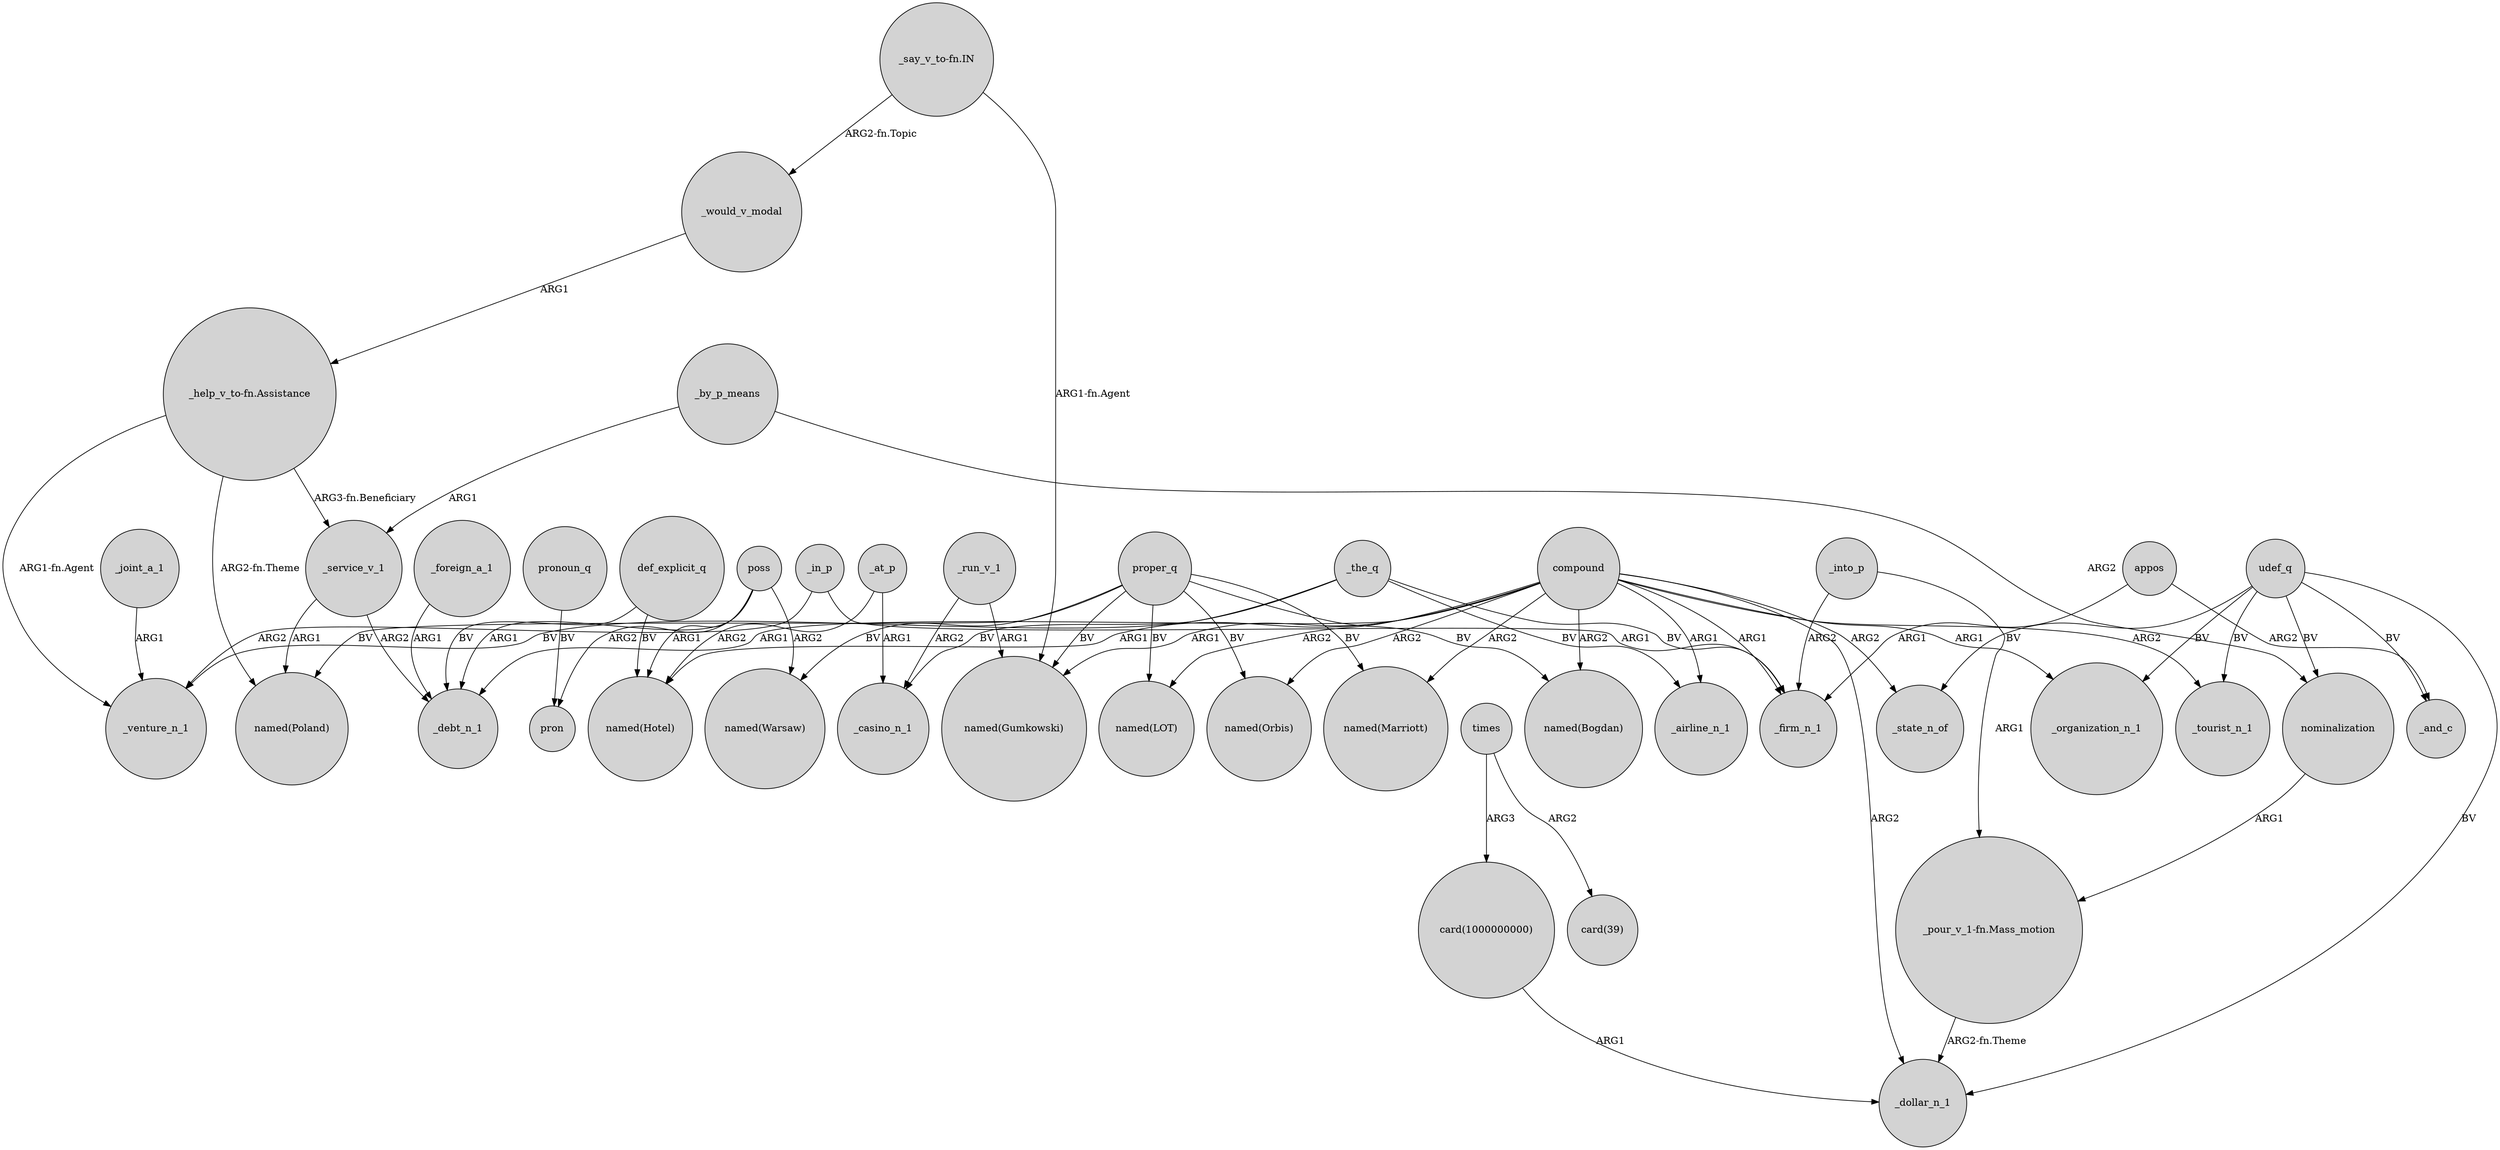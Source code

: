 digraph {
	node [shape=circle style=filled]
	"_say_v_to-fn.IN" -> _would_v_modal [label="ARG2-fn.Topic"]
	_would_v_modal -> "_help_v_to-fn.Assistance" [label=ARG1]
	_joint_a_1 -> _venture_n_1 [label=ARG1]
	_at_p -> "named(Hotel)" [label=ARG2]
	compound -> "named(Marriott)" [label=ARG2]
	compound -> _organization_n_1 [label=ARG1]
	compound -> _debt_n_1 [label=ARG1]
	_by_p_means -> nominalization [label=ARG2]
	poss -> pron [label=ARG2]
	udef_q -> _state_n_of [label=BV]
	compound -> "named(Orbis)" [label=ARG2]
	"_help_v_to-fn.Assistance" -> "named(Poland)" [label="ARG2-fn.Theme"]
	compound -> _state_n_of [label=ARG2]
	def_explicit_q -> "named(Hotel)" [label=BV]
	_at_p -> _casino_n_1 [label=ARG1]
	_the_q -> _casino_n_1 [label=BV]
	compound -> "named(Hotel)" [label=ARG1]
	proper_q -> "named(Marriott)" [label=BV]
	_service_v_1 -> "named(Poland)" [label=ARG1]
	times -> "card(1000000000)" [label=ARG3]
	proper_q -> "named(Poland)" [label=BV]
	udef_q -> _tourist_n_1 [label=BV]
	_into_p -> _firm_n_1 [label=ARG2]
	def_explicit_q -> _debt_n_1 [label=BV]
	pronoun_q -> pron [label=BV]
	"_help_v_to-fn.Assistance" -> _venture_n_1 [label="ARG1-fn.Agent"]
	"_pour_v_1-fn.Mass_motion" -> _dollar_n_1 [label="ARG2-fn.Theme"]
	compound -> _tourist_n_1 [label=ARG2]
	"_help_v_to-fn.Assistance" -> _service_v_1 [label="ARG3-fn.Beneficiary"]
	compound -> "named(Gumkowski)" [label=ARG1]
	appos -> _and_c [label=ARG2]
	_the_q -> _airline_n_1 [label=BV]
	"_say_v_to-fn.IN" -> "named(Gumkowski)" [label="ARG1-fn.Agent"]
	_in_p -> _firm_n_1 [label=ARG1]
	poss -> "named(Hotel)" [label=ARG1]
	nominalization -> "_pour_v_1-fn.Mass_motion" [label=ARG1]
	_the_q -> _venture_n_1 [label=BV]
	_foreign_a_1 -> _debt_n_1 [label=ARG1]
	compound -> _firm_n_1 [label=ARG1]
	udef_q -> nominalization [label=BV]
	compound -> _airline_n_1 [label=ARG1]
	proper_q -> "named(Gumkowski)" [label=BV]
	proper_q -> "named(LOT)" [label=BV]
	poss -> "named(Warsaw)" [label=ARG2]
	_the_q -> _firm_n_1 [label=BV]
	udef_q -> _organization_n_1 [label=BV]
	_service_v_1 -> _debt_n_1 [label=ARG2]
	proper_q -> "named(Bogdan)" [label=BV]
	_run_v_1 -> _casino_n_1 [label=ARG2]
	poss -> _debt_n_1 [label=ARG1]
	compound -> "named(Bogdan)" [label=ARG2]
	compound -> "named(LOT)" [label=ARG2]
	_by_p_means -> _service_v_1 [label=ARG1]
	"card(1000000000)" -> _dollar_n_1 [label=ARG1]
	_run_v_1 -> "named(Gumkowski)" [label=ARG1]
	proper_q -> "named(Warsaw)" [label=BV]
	compound -> _dollar_n_1 [label=ARG2]
	udef_q -> _and_c [label=BV]
	proper_q -> "named(Orbis)" [label=BV]
	_into_p -> "_pour_v_1-fn.Mass_motion" [label=ARG1]
	_in_p -> _venture_n_1 [label=ARG2]
	udef_q -> _dollar_n_1 [label=BV]
	appos -> _firm_n_1 [label=ARG1]
	times -> "card(39)" [label=ARG2]
}

